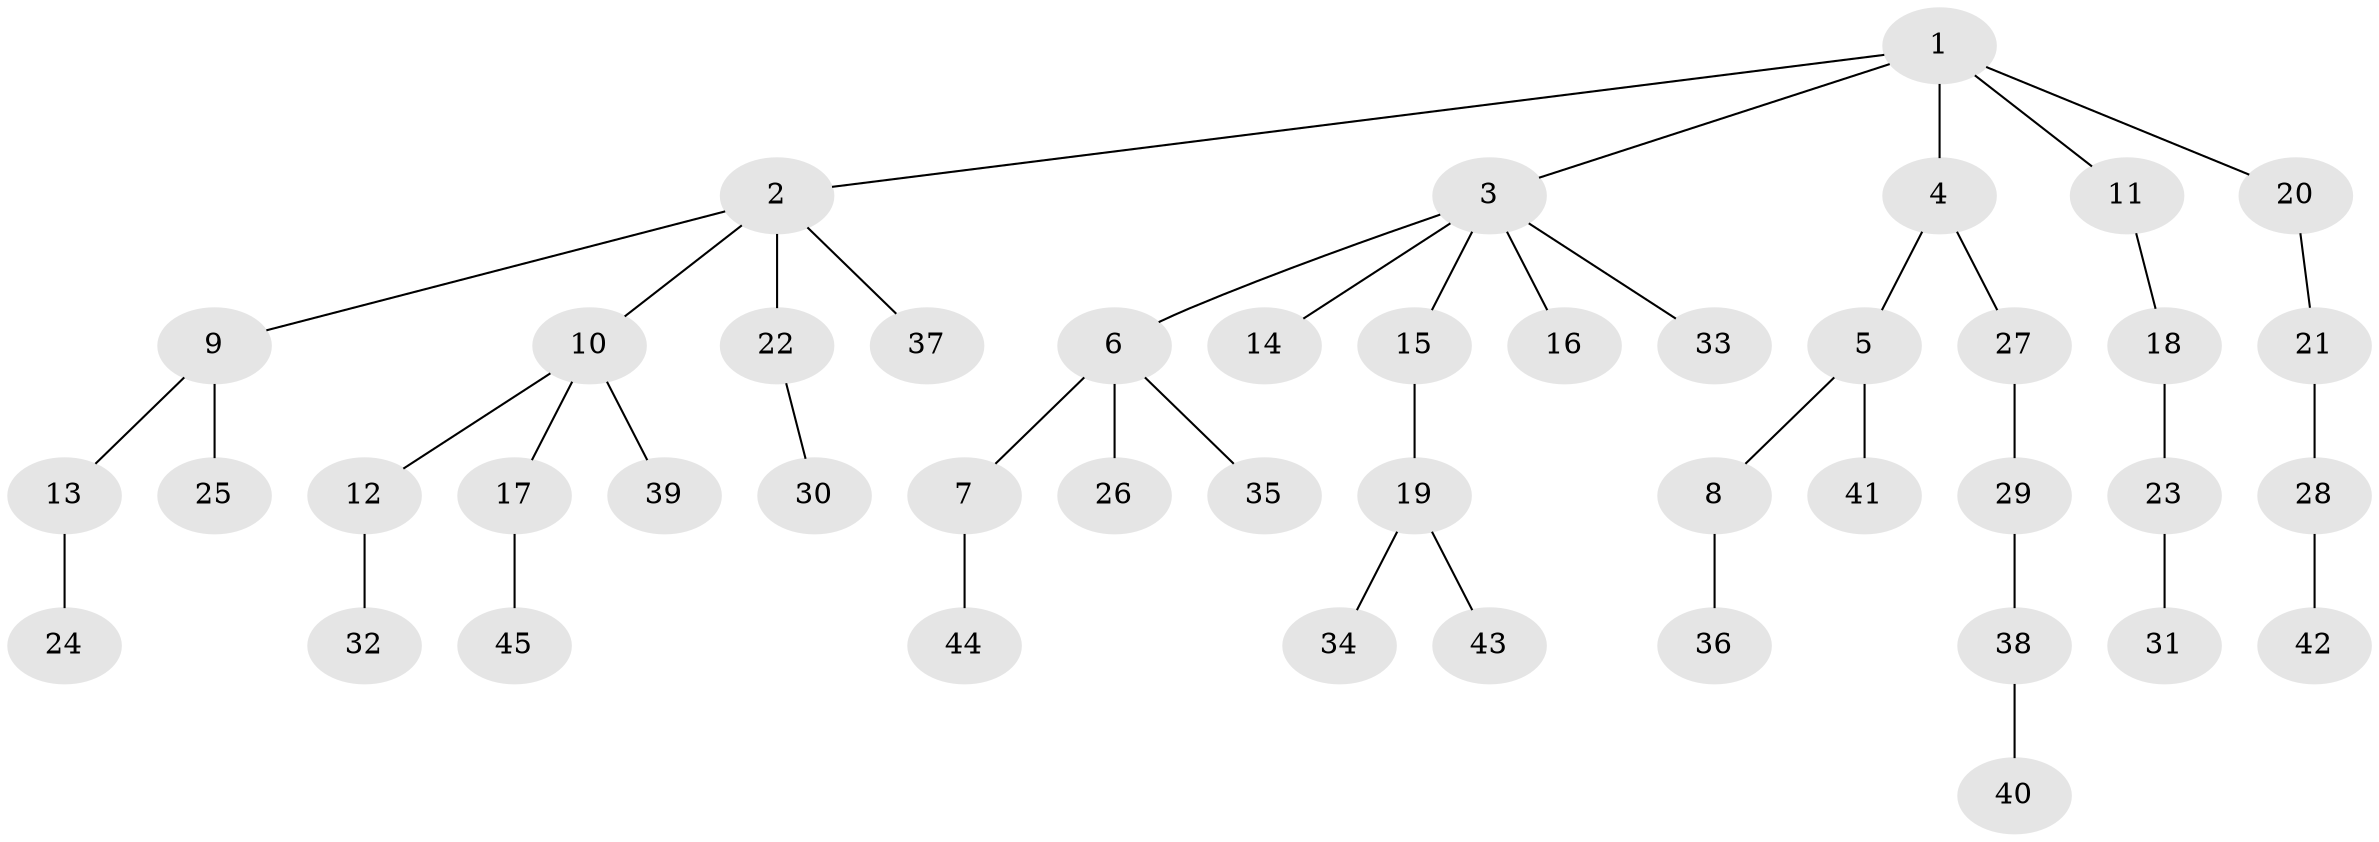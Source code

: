 // original degree distribution, {4: 0.06306306306306306, 7: 0.009009009009009009, 3: 0.14414414414414414, 5: 0.02702702702702703, 6: 0.018018018018018018, 2: 0.25225225225225223, 1: 0.4864864864864865}
// Generated by graph-tools (version 1.1) at 2025/51/03/04/25 22:51:41]
// undirected, 45 vertices, 44 edges
graph export_dot {
  node [color=gray90,style=filled];
  1;
  2;
  3;
  4;
  5;
  6;
  7;
  8;
  9;
  10;
  11;
  12;
  13;
  14;
  15;
  16;
  17;
  18;
  19;
  20;
  21;
  22;
  23;
  24;
  25;
  26;
  27;
  28;
  29;
  30;
  31;
  32;
  33;
  34;
  35;
  36;
  37;
  38;
  39;
  40;
  41;
  42;
  43;
  44;
  45;
  1 -- 2 [weight=1.0];
  1 -- 3 [weight=1.0];
  1 -- 4 [weight=1.0];
  1 -- 11 [weight=1.0];
  1 -- 20 [weight=1.0];
  2 -- 9 [weight=1.0];
  2 -- 10 [weight=1.0];
  2 -- 22 [weight=1.0];
  2 -- 37 [weight=1.0];
  3 -- 6 [weight=1.0];
  3 -- 14 [weight=1.0];
  3 -- 15 [weight=1.0];
  3 -- 16 [weight=1.0];
  3 -- 33 [weight=1.0];
  4 -- 5 [weight=1.0];
  4 -- 27 [weight=1.0];
  5 -- 8 [weight=1.0];
  5 -- 41 [weight=1.0];
  6 -- 7 [weight=1.0];
  6 -- 26 [weight=1.0];
  6 -- 35 [weight=2.0];
  7 -- 44 [weight=1.0];
  8 -- 36 [weight=1.0];
  9 -- 13 [weight=1.0];
  9 -- 25 [weight=1.0];
  10 -- 12 [weight=1.0];
  10 -- 17 [weight=1.0];
  10 -- 39 [weight=1.0];
  11 -- 18 [weight=1.0];
  12 -- 32 [weight=1.0];
  13 -- 24 [weight=1.0];
  15 -- 19 [weight=1.0];
  17 -- 45 [weight=1.0];
  18 -- 23 [weight=1.0];
  19 -- 34 [weight=1.0];
  19 -- 43 [weight=1.0];
  20 -- 21 [weight=1.0];
  21 -- 28 [weight=2.0];
  22 -- 30 [weight=1.0];
  23 -- 31 [weight=1.0];
  27 -- 29 [weight=2.0];
  28 -- 42 [weight=1.0];
  29 -- 38 [weight=1.0];
  38 -- 40 [weight=2.0];
}
